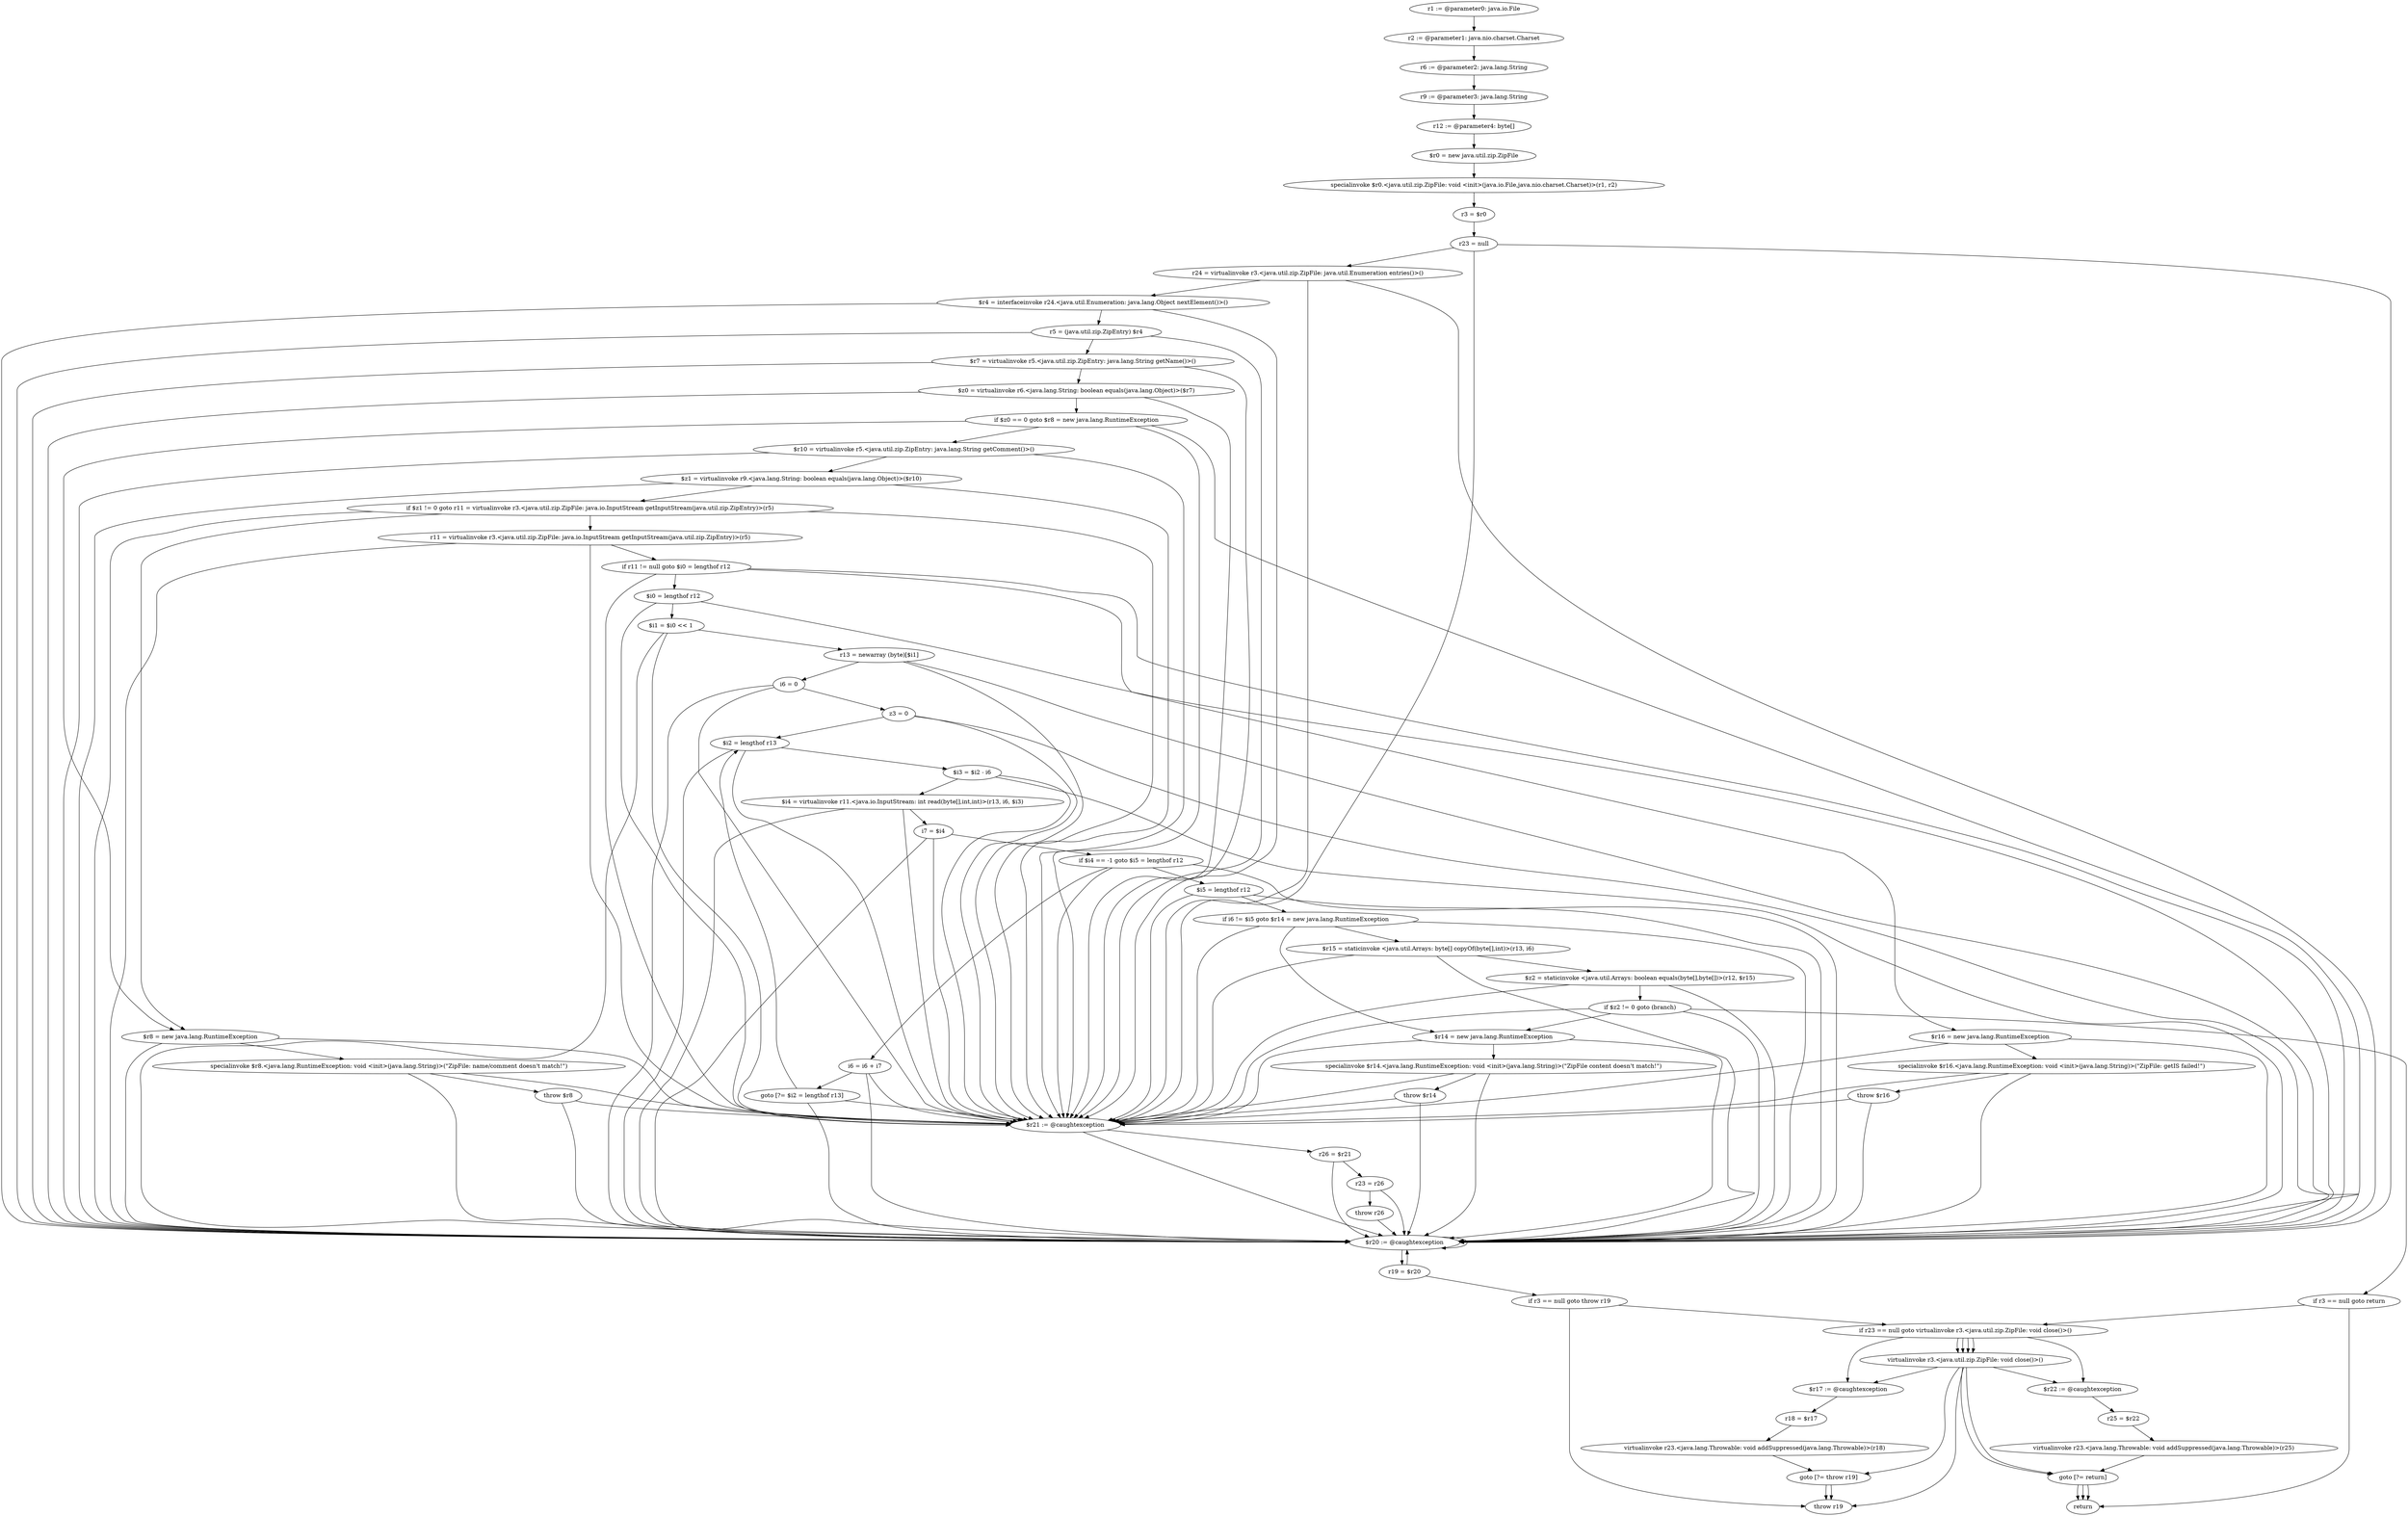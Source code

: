 digraph "unitGraph" {
    "r1 := @parameter0: java.io.File"
    "r2 := @parameter1: java.nio.charset.Charset"
    "r6 := @parameter2: java.lang.String"
    "r9 := @parameter3: java.lang.String"
    "r12 := @parameter4: byte[]"
    "$r0 = new java.util.zip.ZipFile"
    "specialinvoke $r0.<java.util.zip.ZipFile: void <init>(java.io.File,java.nio.charset.Charset)>(r1, r2)"
    "r3 = $r0"
    "r23 = null"
    "r24 = virtualinvoke r3.<java.util.zip.ZipFile: java.util.Enumeration entries()>()"
    "$r4 = interfaceinvoke r24.<java.util.Enumeration: java.lang.Object nextElement()>()"
    "r5 = (java.util.zip.ZipEntry) $r4"
    "$r7 = virtualinvoke r5.<java.util.zip.ZipEntry: java.lang.String getName()>()"
    "$z0 = virtualinvoke r6.<java.lang.String: boolean equals(java.lang.Object)>($r7)"
    "if $z0 == 0 goto $r8 = new java.lang.RuntimeException"
    "$r10 = virtualinvoke r5.<java.util.zip.ZipEntry: java.lang.String getComment()>()"
    "$z1 = virtualinvoke r9.<java.lang.String: boolean equals(java.lang.Object)>($r10)"
    "if $z1 != 0 goto r11 = virtualinvoke r3.<java.util.zip.ZipFile: java.io.InputStream getInputStream(java.util.zip.ZipEntry)>(r5)"
    "$r8 = new java.lang.RuntimeException"
    "specialinvoke $r8.<java.lang.RuntimeException: void <init>(java.lang.String)>(\"ZipFile: name/comment doesn\'t match!\")"
    "throw $r8"
    "r11 = virtualinvoke r3.<java.util.zip.ZipFile: java.io.InputStream getInputStream(java.util.zip.ZipEntry)>(r5)"
    "if r11 != null goto $i0 = lengthof r12"
    "$r16 = new java.lang.RuntimeException"
    "specialinvoke $r16.<java.lang.RuntimeException: void <init>(java.lang.String)>(\"ZipFile: getIS failed!\")"
    "throw $r16"
    "$i0 = lengthof r12"
    "$i1 = $i0 << 1"
    "r13 = newarray (byte)[$i1]"
    "i6 = 0"
    "z3 = 0"
    "$i2 = lengthof r13"
    "$i3 = $i2 - i6"
    "$i4 = virtualinvoke r11.<java.io.InputStream: int read(byte[],int,int)>(r13, i6, $i3)"
    "i7 = $i4"
    "if $i4 == -1 goto $i5 = lengthof r12"
    "i6 = i6 + i7"
    "goto [?= $i2 = lengthof r13]"
    "$i5 = lengthof r12"
    "if i6 != $i5 goto $r14 = new java.lang.RuntimeException"
    "$r15 = staticinvoke <java.util.Arrays: byte[] copyOf(byte[],int)>(r13, i6)"
    "$z2 = staticinvoke <java.util.Arrays: boolean equals(byte[],byte[])>(r12, $r15)"
    "if $z2 != 0 goto (branch)"
    "$r14 = new java.lang.RuntimeException"
    "specialinvoke $r14.<java.lang.RuntimeException: void <init>(java.lang.String)>(\"ZipFile content doesn\'t match!\")"
    "throw $r14"
    "if r3 == null goto return"
    "if r23 == null goto virtualinvoke r3.<java.util.zip.ZipFile: void close()>()"
    "virtualinvoke r3.<java.util.zip.ZipFile: void close()>()"
    "goto [?= return]"
    "$r22 := @caughtexception"
    "r25 = $r22"
    "virtualinvoke r23.<java.lang.Throwable: void addSuppressed(java.lang.Throwable)>(r25)"
    "$r21 := @caughtexception"
    "r26 = $r21"
    "r23 = r26"
    "throw r26"
    "$r20 := @caughtexception"
    "r19 = $r20"
    "if r3 == null goto throw r19"
    "goto [?= throw r19]"
    "$r17 := @caughtexception"
    "r18 = $r17"
    "virtualinvoke r23.<java.lang.Throwable: void addSuppressed(java.lang.Throwable)>(r18)"
    "throw r19"
    "return"
    "r1 := @parameter0: java.io.File"->"r2 := @parameter1: java.nio.charset.Charset";
    "r2 := @parameter1: java.nio.charset.Charset"->"r6 := @parameter2: java.lang.String";
    "r6 := @parameter2: java.lang.String"->"r9 := @parameter3: java.lang.String";
    "r9 := @parameter3: java.lang.String"->"r12 := @parameter4: byte[]";
    "r12 := @parameter4: byte[]"->"$r0 = new java.util.zip.ZipFile";
    "$r0 = new java.util.zip.ZipFile"->"specialinvoke $r0.<java.util.zip.ZipFile: void <init>(java.io.File,java.nio.charset.Charset)>(r1, r2)";
    "specialinvoke $r0.<java.util.zip.ZipFile: void <init>(java.io.File,java.nio.charset.Charset)>(r1, r2)"->"r3 = $r0";
    "r3 = $r0"->"r23 = null";
    "r23 = null"->"$r21 := @caughtexception";
    "r23 = null"->"$r20 := @caughtexception";
    "r23 = null"->"r24 = virtualinvoke r3.<java.util.zip.ZipFile: java.util.Enumeration entries()>()";
    "r24 = virtualinvoke r3.<java.util.zip.ZipFile: java.util.Enumeration entries()>()"->"$r21 := @caughtexception";
    "r24 = virtualinvoke r3.<java.util.zip.ZipFile: java.util.Enumeration entries()>()"->"$r20 := @caughtexception";
    "r24 = virtualinvoke r3.<java.util.zip.ZipFile: java.util.Enumeration entries()>()"->"$r4 = interfaceinvoke r24.<java.util.Enumeration: java.lang.Object nextElement()>()";
    "$r4 = interfaceinvoke r24.<java.util.Enumeration: java.lang.Object nextElement()>()"->"$r21 := @caughtexception";
    "$r4 = interfaceinvoke r24.<java.util.Enumeration: java.lang.Object nextElement()>()"->"$r20 := @caughtexception";
    "$r4 = interfaceinvoke r24.<java.util.Enumeration: java.lang.Object nextElement()>()"->"r5 = (java.util.zip.ZipEntry) $r4";
    "r5 = (java.util.zip.ZipEntry) $r4"->"$r21 := @caughtexception";
    "r5 = (java.util.zip.ZipEntry) $r4"->"$r20 := @caughtexception";
    "r5 = (java.util.zip.ZipEntry) $r4"->"$r7 = virtualinvoke r5.<java.util.zip.ZipEntry: java.lang.String getName()>()";
    "$r7 = virtualinvoke r5.<java.util.zip.ZipEntry: java.lang.String getName()>()"->"$r21 := @caughtexception";
    "$r7 = virtualinvoke r5.<java.util.zip.ZipEntry: java.lang.String getName()>()"->"$r20 := @caughtexception";
    "$r7 = virtualinvoke r5.<java.util.zip.ZipEntry: java.lang.String getName()>()"->"$z0 = virtualinvoke r6.<java.lang.String: boolean equals(java.lang.Object)>($r7)";
    "$z0 = virtualinvoke r6.<java.lang.String: boolean equals(java.lang.Object)>($r7)"->"$r21 := @caughtexception";
    "$z0 = virtualinvoke r6.<java.lang.String: boolean equals(java.lang.Object)>($r7)"->"$r20 := @caughtexception";
    "$z0 = virtualinvoke r6.<java.lang.String: boolean equals(java.lang.Object)>($r7)"->"if $z0 == 0 goto $r8 = new java.lang.RuntimeException";
    "if $z0 == 0 goto $r8 = new java.lang.RuntimeException"->"$r10 = virtualinvoke r5.<java.util.zip.ZipEntry: java.lang.String getComment()>()";
    "if $z0 == 0 goto $r8 = new java.lang.RuntimeException"->"$r8 = new java.lang.RuntimeException";
    "if $z0 == 0 goto $r8 = new java.lang.RuntimeException"->"$r21 := @caughtexception";
    "if $z0 == 0 goto $r8 = new java.lang.RuntimeException"->"$r20 := @caughtexception";
    "$r10 = virtualinvoke r5.<java.util.zip.ZipEntry: java.lang.String getComment()>()"->"$r21 := @caughtexception";
    "$r10 = virtualinvoke r5.<java.util.zip.ZipEntry: java.lang.String getComment()>()"->"$r20 := @caughtexception";
    "$r10 = virtualinvoke r5.<java.util.zip.ZipEntry: java.lang.String getComment()>()"->"$z1 = virtualinvoke r9.<java.lang.String: boolean equals(java.lang.Object)>($r10)";
    "$z1 = virtualinvoke r9.<java.lang.String: boolean equals(java.lang.Object)>($r10)"->"$r21 := @caughtexception";
    "$z1 = virtualinvoke r9.<java.lang.String: boolean equals(java.lang.Object)>($r10)"->"$r20 := @caughtexception";
    "$z1 = virtualinvoke r9.<java.lang.String: boolean equals(java.lang.Object)>($r10)"->"if $z1 != 0 goto r11 = virtualinvoke r3.<java.util.zip.ZipFile: java.io.InputStream getInputStream(java.util.zip.ZipEntry)>(r5)";
    "if $z1 != 0 goto r11 = virtualinvoke r3.<java.util.zip.ZipFile: java.io.InputStream getInputStream(java.util.zip.ZipEntry)>(r5)"->"$r8 = new java.lang.RuntimeException";
    "if $z1 != 0 goto r11 = virtualinvoke r3.<java.util.zip.ZipFile: java.io.InputStream getInputStream(java.util.zip.ZipEntry)>(r5)"->"r11 = virtualinvoke r3.<java.util.zip.ZipFile: java.io.InputStream getInputStream(java.util.zip.ZipEntry)>(r5)";
    "if $z1 != 0 goto r11 = virtualinvoke r3.<java.util.zip.ZipFile: java.io.InputStream getInputStream(java.util.zip.ZipEntry)>(r5)"->"$r21 := @caughtexception";
    "if $z1 != 0 goto r11 = virtualinvoke r3.<java.util.zip.ZipFile: java.io.InputStream getInputStream(java.util.zip.ZipEntry)>(r5)"->"$r20 := @caughtexception";
    "$r8 = new java.lang.RuntimeException"->"$r21 := @caughtexception";
    "$r8 = new java.lang.RuntimeException"->"$r20 := @caughtexception";
    "$r8 = new java.lang.RuntimeException"->"specialinvoke $r8.<java.lang.RuntimeException: void <init>(java.lang.String)>(\"ZipFile: name/comment doesn\'t match!\")";
    "specialinvoke $r8.<java.lang.RuntimeException: void <init>(java.lang.String)>(\"ZipFile: name/comment doesn\'t match!\")"->"$r21 := @caughtexception";
    "specialinvoke $r8.<java.lang.RuntimeException: void <init>(java.lang.String)>(\"ZipFile: name/comment doesn\'t match!\")"->"$r20 := @caughtexception";
    "specialinvoke $r8.<java.lang.RuntimeException: void <init>(java.lang.String)>(\"ZipFile: name/comment doesn\'t match!\")"->"throw $r8";
    "throw $r8"->"$r21 := @caughtexception";
    "throw $r8"->"$r20 := @caughtexception";
    "r11 = virtualinvoke r3.<java.util.zip.ZipFile: java.io.InputStream getInputStream(java.util.zip.ZipEntry)>(r5)"->"$r21 := @caughtexception";
    "r11 = virtualinvoke r3.<java.util.zip.ZipFile: java.io.InputStream getInputStream(java.util.zip.ZipEntry)>(r5)"->"$r20 := @caughtexception";
    "r11 = virtualinvoke r3.<java.util.zip.ZipFile: java.io.InputStream getInputStream(java.util.zip.ZipEntry)>(r5)"->"if r11 != null goto $i0 = lengthof r12";
    "if r11 != null goto $i0 = lengthof r12"->"$r16 = new java.lang.RuntimeException";
    "if r11 != null goto $i0 = lengthof r12"->"$i0 = lengthof r12";
    "if r11 != null goto $i0 = lengthof r12"->"$r21 := @caughtexception";
    "if r11 != null goto $i0 = lengthof r12"->"$r20 := @caughtexception";
    "$r16 = new java.lang.RuntimeException"->"$r21 := @caughtexception";
    "$r16 = new java.lang.RuntimeException"->"$r20 := @caughtexception";
    "$r16 = new java.lang.RuntimeException"->"specialinvoke $r16.<java.lang.RuntimeException: void <init>(java.lang.String)>(\"ZipFile: getIS failed!\")";
    "specialinvoke $r16.<java.lang.RuntimeException: void <init>(java.lang.String)>(\"ZipFile: getIS failed!\")"->"$r21 := @caughtexception";
    "specialinvoke $r16.<java.lang.RuntimeException: void <init>(java.lang.String)>(\"ZipFile: getIS failed!\")"->"$r20 := @caughtexception";
    "specialinvoke $r16.<java.lang.RuntimeException: void <init>(java.lang.String)>(\"ZipFile: getIS failed!\")"->"throw $r16";
    "throw $r16"->"$r21 := @caughtexception";
    "throw $r16"->"$r20 := @caughtexception";
    "$i0 = lengthof r12"->"$r21 := @caughtexception";
    "$i0 = lengthof r12"->"$r20 := @caughtexception";
    "$i0 = lengthof r12"->"$i1 = $i0 << 1";
    "$i1 = $i0 << 1"->"$r21 := @caughtexception";
    "$i1 = $i0 << 1"->"$r20 := @caughtexception";
    "$i1 = $i0 << 1"->"r13 = newarray (byte)[$i1]";
    "r13 = newarray (byte)[$i1]"->"$r21 := @caughtexception";
    "r13 = newarray (byte)[$i1]"->"$r20 := @caughtexception";
    "r13 = newarray (byte)[$i1]"->"i6 = 0";
    "i6 = 0"->"$r21 := @caughtexception";
    "i6 = 0"->"$r20 := @caughtexception";
    "i6 = 0"->"z3 = 0";
    "z3 = 0"->"$r21 := @caughtexception";
    "z3 = 0"->"$r20 := @caughtexception";
    "z3 = 0"->"$i2 = lengthof r13";
    "$i2 = lengthof r13"->"$r21 := @caughtexception";
    "$i2 = lengthof r13"->"$r20 := @caughtexception";
    "$i2 = lengthof r13"->"$i3 = $i2 - i6";
    "$i3 = $i2 - i6"->"$r21 := @caughtexception";
    "$i3 = $i2 - i6"->"$r20 := @caughtexception";
    "$i3 = $i2 - i6"->"$i4 = virtualinvoke r11.<java.io.InputStream: int read(byte[],int,int)>(r13, i6, $i3)";
    "$i4 = virtualinvoke r11.<java.io.InputStream: int read(byte[],int,int)>(r13, i6, $i3)"->"$r21 := @caughtexception";
    "$i4 = virtualinvoke r11.<java.io.InputStream: int read(byte[],int,int)>(r13, i6, $i3)"->"$r20 := @caughtexception";
    "$i4 = virtualinvoke r11.<java.io.InputStream: int read(byte[],int,int)>(r13, i6, $i3)"->"i7 = $i4";
    "i7 = $i4"->"$r21 := @caughtexception";
    "i7 = $i4"->"$r20 := @caughtexception";
    "i7 = $i4"->"if $i4 == -1 goto $i5 = lengthof r12";
    "if $i4 == -1 goto $i5 = lengthof r12"->"i6 = i6 + i7";
    "if $i4 == -1 goto $i5 = lengthof r12"->"$i5 = lengthof r12";
    "if $i4 == -1 goto $i5 = lengthof r12"->"$r21 := @caughtexception";
    "if $i4 == -1 goto $i5 = lengthof r12"->"$r20 := @caughtexception";
    "i6 = i6 + i7"->"$r21 := @caughtexception";
    "i6 = i6 + i7"->"$r20 := @caughtexception";
    "i6 = i6 + i7"->"goto [?= $i2 = lengthof r13]";
    "goto [?= $i2 = lengthof r13]"->"$r21 := @caughtexception";
    "goto [?= $i2 = lengthof r13]"->"$r20 := @caughtexception";
    "goto [?= $i2 = lengthof r13]"->"$i2 = lengthof r13";
    "$i5 = lengthof r12"->"$r21 := @caughtexception";
    "$i5 = lengthof r12"->"$r20 := @caughtexception";
    "$i5 = lengthof r12"->"if i6 != $i5 goto $r14 = new java.lang.RuntimeException";
    "if i6 != $i5 goto $r14 = new java.lang.RuntimeException"->"$r15 = staticinvoke <java.util.Arrays: byte[] copyOf(byte[],int)>(r13, i6)";
    "if i6 != $i5 goto $r14 = new java.lang.RuntimeException"->"$r14 = new java.lang.RuntimeException";
    "if i6 != $i5 goto $r14 = new java.lang.RuntimeException"->"$r21 := @caughtexception";
    "if i6 != $i5 goto $r14 = new java.lang.RuntimeException"->"$r20 := @caughtexception";
    "$r15 = staticinvoke <java.util.Arrays: byte[] copyOf(byte[],int)>(r13, i6)"->"$r21 := @caughtexception";
    "$r15 = staticinvoke <java.util.Arrays: byte[] copyOf(byte[],int)>(r13, i6)"->"$r20 := @caughtexception";
    "$r15 = staticinvoke <java.util.Arrays: byte[] copyOf(byte[],int)>(r13, i6)"->"$z2 = staticinvoke <java.util.Arrays: boolean equals(byte[],byte[])>(r12, $r15)";
    "$z2 = staticinvoke <java.util.Arrays: boolean equals(byte[],byte[])>(r12, $r15)"->"$r21 := @caughtexception";
    "$z2 = staticinvoke <java.util.Arrays: boolean equals(byte[],byte[])>(r12, $r15)"->"$r20 := @caughtexception";
    "$z2 = staticinvoke <java.util.Arrays: boolean equals(byte[],byte[])>(r12, $r15)"->"if $z2 != 0 goto (branch)";
    "if $z2 != 0 goto (branch)"->"$r14 = new java.lang.RuntimeException";
    "if $z2 != 0 goto (branch)"->"if r3 == null goto return";
    "if $z2 != 0 goto (branch)"->"$r21 := @caughtexception";
    "if $z2 != 0 goto (branch)"->"$r20 := @caughtexception";
    "$r14 = new java.lang.RuntimeException"->"$r21 := @caughtexception";
    "$r14 = new java.lang.RuntimeException"->"$r20 := @caughtexception";
    "$r14 = new java.lang.RuntimeException"->"specialinvoke $r14.<java.lang.RuntimeException: void <init>(java.lang.String)>(\"ZipFile content doesn\'t match!\")";
    "specialinvoke $r14.<java.lang.RuntimeException: void <init>(java.lang.String)>(\"ZipFile content doesn\'t match!\")"->"$r21 := @caughtexception";
    "specialinvoke $r14.<java.lang.RuntimeException: void <init>(java.lang.String)>(\"ZipFile content doesn\'t match!\")"->"$r20 := @caughtexception";
    "specialinvoke $r14.<java.lang.RuntimeException: void <init>(java.lang.String)>(\"ZipFile content doesn\'t match!\")"->"throw $r14";
    "throw $r14"->"$r21 := @caughtexception";
    "throw $r14"->"$r20 := @caughtexception";
    "if r3 == null goto return"->"if r23 == null goto virtualinvoke r3.<java.util.zip.ZipFile: void close()>()";
    "if r3 == null goto return"->"return";
    "if r23 == null goto virtualinvoke r3.<java.util.zip.ZipFile: void close()>()"->"virtualinvoke r3.<java.util.zip.ZipFile: void close()>()";
    "if r23 == null goto virtualinvoke r3.<java.util.zip.ZipFile: void close()>()"->"virtualinvoke r3.<java.util.zip.ZipFile: void close()>()";
    "if r23 == null goto virtualinvoke r3.<java.util.zip.ZipFile: void close()>()"->"$r22 := @caughtexception";
    "virtualinvoke r3.<java.util.zip.ZipFile: void close()>()"->"goto [?= return]";
    "virtualinvoke r3.<java.util.zip.ZipFile: void close()>()"->"$r22 := @caughtexception";
    "goto [?= return]"->"return";
    "$r22 := @caughtexception"->"r25 = $r22";
    "r25 = $r22"->"virtualinvoke r23.<java.lang.Throwable: void addSuppressed(java.lang.Throwable)>(r25)";
    "virtualinvoke r23.<java.lang.Throwable: void addSuppressed(java.lang.Throwable)>(r25)"->"goto [?= return]";
    "goto [?= return]"->"return";
    "virtualinvoke r3.<java.util.zip.ZipFile: void close()>()"->"goto [?= return]";
    "goto [?= return]"->"return";
    "$r21 := @caughtexception"->"r26 = $r21";
    "$r21 := @caughtexception"->"$r20 := @caughtexception";
    "r26 = $r21"->"r23 = r26";
    "r26 = $r21"->"$r20 := @caughtexception";
    "r23 = r26"->"throw r26";
    "r23 = r26"->"$r20 := @caughtexception";
    "throw r26"->"$r20 := @caughtexception";
    "$r20 := @caughtexception"->"r19 = $r20";
    "$r20 := @caughtexception"->"$r20 := @caughtexception";
    "r19 = $r20"->"if r3 == null goto throw r19";
    "r19 = $r20"->"$r20 := @caughtexception";
    "if r3 == null goto throw r19"->"if r23 == null goto virtualinvoke r3.<java.util.zip.ZipFile: void close()>()";
    "if r3 == null goto throw r19"->"throw r19";
    "if r23 == null goto virtualinvoke r3.<java.util.zip.ZipFile: void close()>()"->"virtualinvoke r3.<java.util.zip.ZipFile: void close()>()";
    "if r23 == null goto virtualinvoke r3.<java.util.zip.ZipFile: void close()>()"->"virtualinvoke r3.<java.util.zip.ZipFile: void close()>()";
    "if r23 == null goto virtualinvoke r3.<java.util.zip.ZipFile: void close()>()"->"$r17 := @caughtexception";
    "virtualinvoke r3.<java.util.zip.ZipFile: void close()>()"->"goto [?= throw r19]";
    "virtualinvoke r3.<java.util.zip.ZipFile: void close()>()"->"$r17 := @caughtexception";
    "goto [?= throw r19]"->"throw r19";
    "$r17 := @caughtexception"->"r18 = $r17";
    "r18 = $r17"->"virtualinvoke r23.<java.lang.Throwable: void addSuppressed(java.lang.Throwable)>(r18)";
    "virtualinvoke r23.<java.lang.Throwable: void addSuppressed(java.lang.Throwable)>(r18)"->"goto [?= throw r19]";
    "goto [?= throw r19]"->"throw r19";
    "virtualinvoke r3.<java.util.zip.ZipFile: void close()>()"->"throw r19";
}
